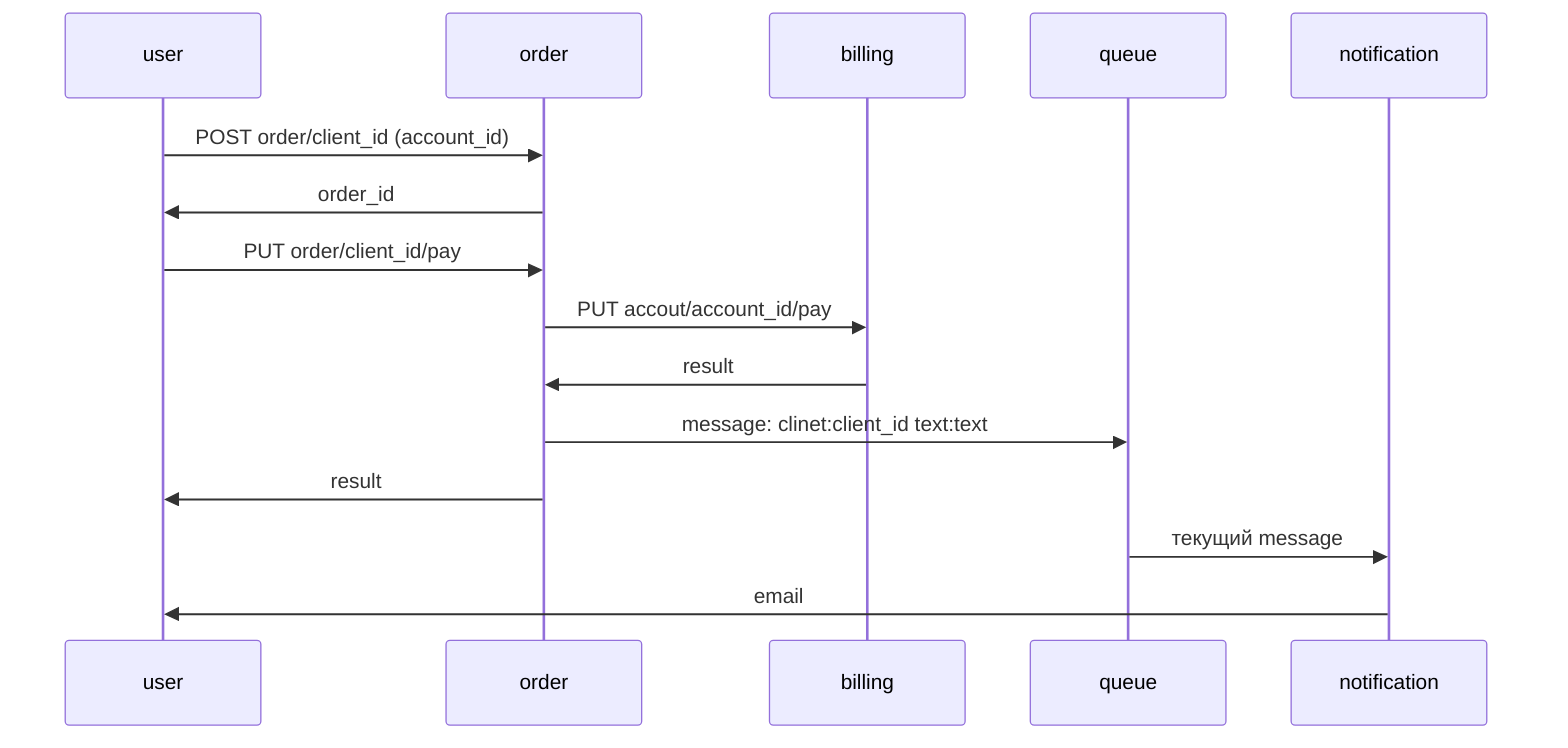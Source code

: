 sequenceDiagram
    user ->> order: POST order/client_id (account_id)
    order ->> user: order_id
    user ->> order: PUT order/client_id/pay
    order ->> billing: PUT accout/account_id/pay
    billing ->> order: result
    order ->> queue: message: clinet:client_id text:text
    order ->> user: result
    queue ->> notification: текущий message
    notification ->> user: email